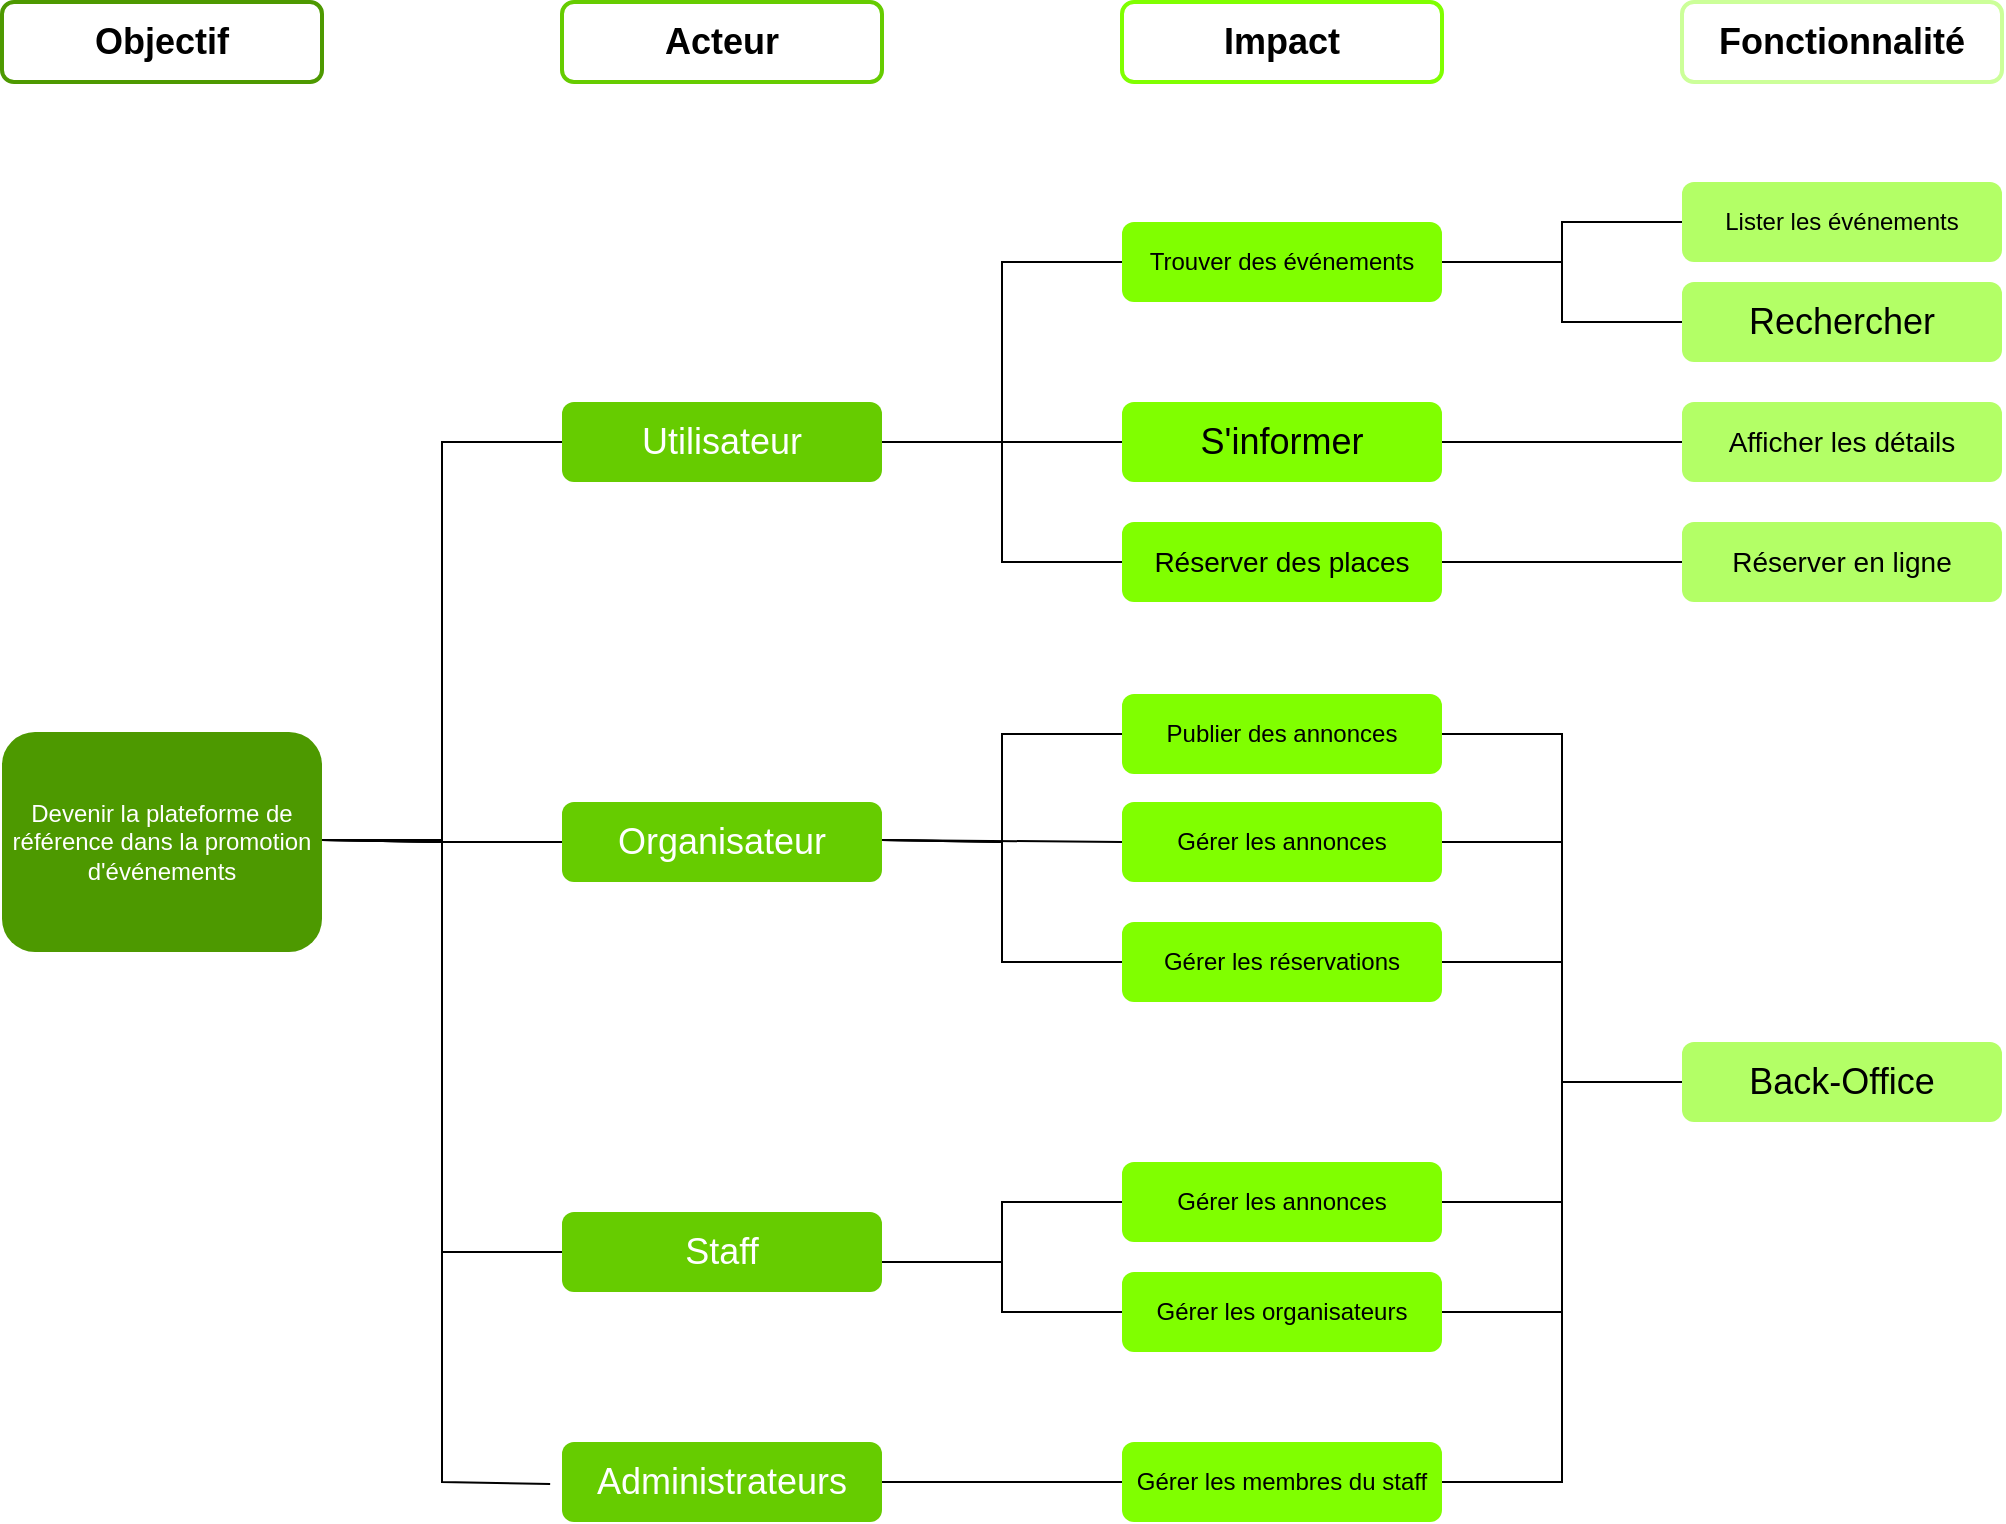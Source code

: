 <mxfile version="22.0.3" type="device">
  <diagram name="Page-1" id="EXwZkO7RL-VwxWukJFrX">
    <mxGraphModel dx="1434" dy="974" grid="1" gridSize="10" guides="1" tooltips="1" connect="1" arrows="1" fold="1" page="1" pageScale="1" pageWidth="1169" pageHeight="827" math="0" shadow="0">
      <root>
        <mxCell id="0" />
        <mxCell id="1" parent="0" />
        <mxCell id="odNg1halhqqwqWIwjPwi-1" value="" style="rounded=1;whiteSpace=wrap;html=1;strokeColor=#4D9900;strokeWidth=2;" vertex="1" parent="1">
          <mxGeometry x="80" y="20" width="160" height="40" as="geometry" />
        </mxCell>
        <mxCell id="odNg1halhqqwqWIwjPwi-2" value="" style="rounded=1;whiteSpace=wrap;html=1;strokeWidth=2;strokeColor=#66CC00;" vertex="1" parent="1">
          <mxGeometry x="360" y="20" width="160" height="40" as="geometry" />
        </mxCell>
        <mxCell id="odNg1halhqqwqWIwjPwi-3" value="" style="rounded=1;whiteSpace=wrap;html=1;strokeColor=#80FF00;strokeWidth=2;" vertex="1" parent="1">
          <mxGeometry x="640" y="20" width="160" height="40" as="geometry" />
        </mxCell>
        <mxCell id="odNg1halhqqwqWIwjPwi-4" value="" style="rounded=1;whiteSpace=wrap;html=1;strokeColor=#CCFF99;strokeWidth=2;" vertex="1" parent="1">
          <mxGeometry x="920" y="20" width="160" height="40" as="geometry" />
        </mxCell>
        <mxCell id="odNg1halhqqwqWIwjPwi-5" value="&lt;font style=&quot;font-size: 18px;&quot;&gt;&lt;b&gt;Objectif&lt;/b&gt;&lt;/font&gt;" style="text;html=1;strokeColor=none;fillColor=none;align=center;verticalAlign=middle;whiteSpace=wrap;rounded=0;" vertex="1" parent="1">
          <mxGeometry x="100" y="25" width="120" height="30" as="geometry" />
        </mxCell>
        <mxCell id="odNg1halhqqwqWIwjPwi-8" value="&lt;span style=&quot;font-size: 18px;&quot;&gt;&lt;b&gt;Acteur&lt;/b&gt;&lt;/span&gt;" style="text;html=1;strokeColor=none;fillColor=none;align=center;verticalAlign=middle;whiteSpace=wrap;rounded=0;" vertex="1" parent="1">
          <mxGeometry x="380" y="25" width="120" height="30" as="geometry" />
        </mxCell>
        <mxCell id="odNg1halhqqwqWIwjPwi-9" value="&lt;span style=&quot;font-size: 18px;&quot;&gt;&lt;b&gt;Impact&lt;/b&gt;&lt;/span&gt;" style="text;html=1;strokeColor=none;fillColor=none;align=center;verticalAlign=middle;whiteSpace=wrap;rounded=0;" vertex="1" parent="1">
          <mxGeometry x="660" y="25" width="120" height="30" as="geometry" />
        </mxCell>
        <mxCell id="odNg1halhqqwqWIwjPwi-10" value="&lt;span style=&quot;font-size: 18px;&quot;&gt;&lt;b&gt;Fonctionnalité&lt;/b&gt;&lt;/span&gt;" style="text;html=1;strokeColor=none;fillColor=none;align=center;verticalAlign=middle;whiteSpace=wrap;rounded=0;" vertex="1" parent="1">
          <mxGeometry x="940" y="25" width="120" height="30" as="geometry" />
        </mxCell>
        <mxCell id="odNg1halhqqwqWIwjPwi-11" value="" style="rounded=1;whiteSpace=wrap;html=1;fillColor=#4D9900;strokeColor=none;" vertex="1" parent="1">
          <mxGeometry x="80" y="385" width="160" height="110" as="geometry" />
        </mxCell>
        <mxCell id="odNg1halhqqwqWIwjPwi-12" value="" style="rounded=1;whiteSpace=wrap;html=1;fillColor=#66CC00;strokeColor=none;" vertex="1" parent="1">
          <mxGeometry x="360" y="220" width="160" height="40" as="geometry" />
        </mxCell>
        <mxCell id="odNg1halhqqwqWIwjPwi-13" value="" style="rounded=1;whiteSpace=wrap;html=1;fillColor=#80FF00;strokeColor=none;" vertex="1" parent="1">
          <mxGeometry x="640" y="130" width="160" height="40" as="geometry" />
        </mxCell>
        <mxCell id="odNg1halhqqwqWIwjPwi-14" value="" style="rounded=1;whiteSpace=wrap;html=1;fillColor=#B3FF66;strokeColor=none;" vertex="1" parent="1">
          <mxGeometry x="920" y="110" width="160" height="40" as="geometry" />
        </mxCell>
        <mxCell id="odNg1halhqqwqWIwjPwi-15" value="&lt;font color=&quot;#ffffff&quot;&gt;Devenir la plateforme de référence dans la promotion d&#39;événements&lt;/font&gt;" style="text;html=1;strokeColor=none;fillColor=none;align=center;verticalAlign=middle;whiteSpace=wrap;rounded=0;" vertex="1" parent="1">
          <mxGeometry x="80" y="385" width="160" height="110" as="geometry" />
        </mxCell>
        <mxCell id="odNg1halhqqwqWIwjPwi-16" value="" style="rounded=1;whiteSpace=wrap;html=1;fillColor=#66CC00;strokeColor=none;" vertex="1" parent="1">
          <mxGeometry x="360" y="420" width="160" height="40" as="geometry" />
        </mxCell>
        <mxCell id="odNg1halhqqwqWIwjPwi-17" value="" style="rounded=1;whiteSpace=wrap;html=1;fillColor=#66CC00;strokeColor=none;" vertex="1" parent="1">
          <mxGeometry x="360" y="625" width="160" height="40" as="geometry" />
        </mxCell>
        <mxCell id="odNg1halhqqwqWIwjPwi-18" value="" style="rounded=1;whiteSpace=wrap;html=1;fillColor=#66CC00;strokeColor=none;" vertex="1" parent="1">
          <mxGeometry x="360" y="740" width="160" height="40" as="geometry" />
        </mxCell>
        <mxCell id="odNg1halhqqwqWIwjPwi-19" value="&lt;font color=&quot;#ffffff&quot; style=&quot;font-size: 18px;&quot;&gt;Utilisateur&lt;/font&gt;" style="text;html=1;strokeColor=none;fillColor=none;align=center;verticalAlign=middle;whiteSpace=wrap;rounded=0;" vertex="1" parent="1">
          <mxGeometry x="360" y="225" width="160" height="30" as="geometry" />
        </mxCell>
        <mxCell id="odNg1halhqqwqWIwjPwi-20" value="&lt;font color=&quot;#ffffff&quot;&gt;&lt;span style=&quot;font-size: 18px;&quot;&gt;Organisateur&lt;/span&gt;&lt;/font&gt;" style="text;html=1;strokeColor=none;fillColor=none;align=center;verticalAlign=middle;whiteSpace=wrap;rounded=0;" vertex="1" parent="1">
          <mxGeometry x="360" y="425" width="160" height="30" as="geometry" />
        </mxCell>
        <mxCell id="odNg1halhqqwqWIwjPwi-21" value="&lt;font color=&quot;#ffffff&quot;&gt;&lt;span style=&quot;font-size: 18px;&quot;&gt;Staff&lt;/span&gt;&lt;/font&gt;" style="text;html=1;strokeColor=none;fillColor=none;align=center;verticalAlign=middle;whiteSpace=wrap;rounded=0;" vertex="1" parent="1">
          <mxGeometry x="360" y="630" width="160" height="30" as="geometry" />
        </mxCell>
        <mxCell id="odNg1halhqqwqWIwjPwi-22" value="&lt;font color=&quot;#ffffff&quot;&gt;&lt;span style=&quot;font-size: 18px;&quot;&gt;Administrateurs&lt;/span&gt;&lt;/font&gt;" style="text;html=1;strokeColor=none;fillColor=none;align=center;verticalAlign=middle;whiteSpace=wrap;rounded=0;" vertex="1" parent="1">
          <mxGeometry x="360" y="745" width="160" height="30" as="geometry" />
        </mxCell>
        <mxCell id="odNg1halhqqwqWIwjPwi-23" value="" style="rounded=1;whiteSpace=wrap;html=1;fillColor=#80FF00;strokeColor=none;" vertex="1" parent="1">
          <mxGeometry x="640" y="220" width="160" height="40" as="geometry" />
        </mxCell>
        <mxCell id="odNg1halhqqwqWIwjPwi-24" value="" style="rounded=1;whiteSpace=wrap;html=1;fillColor=#80FF00;strokeColor=none;" vertex="1" parent="1">
          <mxGeometry x="640" y="280" width="160" height="40" as="geometry" />
        </mxCell>
        <mxCell id="odNg1halhqqwqWIwjPwi-25" value="" style="rounded=1;whiteSpace=wrap;html=1;fillColor=#80FF00;strokeColor=none;" vertex="1" parent="1">
          <mxGeometry x="640" y="366" width="160" height="40" as="geometry" />
        </mxCell>
        <mxCell id="odNg1halhqqwqWIwjPwi-26" value="" style="rounded=1;whiteSpace=wrap;html=1;fillColor=#80FF00;strokeColor=none;" vertex="1" parent="1">
          <mxGeometry x="640" y="480" width="160" height="40" as="geometry" />
        </mxCell>
        <mxCell id="odNg1halhqqwqWIwjPwi-27" value="" style="rounded=1;whiteSpace=wrap;html=1;fillColor=#80FF00;strokeColor=none;" vertex="1" parent="1">
          <mxGeometry x="640" y="600" width="160" height="40" as="geometry" />
        </mxCell>
        <mxCell id="odNg1halhqqwqWIwjPwi-28" value="" style="rounded=1;whiteSpace=wrap;html=1;fillColor=#80FF00;strokeColor=none;" vertex="1" parent="1">
          <mxGeometry x="640" y="655" width="160" height="40" as="geometry" />
        </mxCell>
        <mxCell id="odNg1halhqqwqWIwjPwi-29" value="" style="rounded=1;whiteSpace=wrap;html=1;fillColor=#80FF00;strokeColor=none;" vertex="1" parent="1">
          <mxGeometry x="640" y="740" width="160" height="40" as="geometry" />
        </mxCell>
        <mxCell id="odNg1halhqqwqWIwjPwi-30" value="&lt;font style=&quot;font-size: 12px;&quot;&gt;Trouver des événements&lt;/font&gt;" style="text;html=1;strokeColor=none;fillColor=none;align=center;verticalAlign=middle;whiteSpace=wrap;rounded=0;" vertex="1" parent="1">
          <mxGeometry x="640" y="135" width="160" height="30" as="geometry" />
        </mxCell>
        <mxCell id="odNg1halhqqwqWIwjPwi-31" value="&lt;font style=&quot;font-size: 18px;&quot;&gt;S&#39;informer&lt;/font&gt;" style="text;html=1;strokeColor=none;fillColor=none;align=center;verticalAlign=middle;whiteSpace=wrap;rounded=0;" vertex="1" parent="1">
          <mxGeometry x="640" y="225" width="160" height="30" as="geometry" />
        </mxCell>
        <mxCell id="odNg1halhqqwqWIwjPwi-32" value="&lt;font style=&quot;font-size: 14px;&quot;&gt;Réserver des places&lt;/font&gt;" style="text;html=1;strokeColor=none;fillColor=none;align=center;verticalAlign=middle;whiteSpace=wrap;rounded=0;" vertex="1" parent="1">
          <mxGeometry x="640" y="285" width="160" height="30" as="geometry" />
        </mxCell>
        <mxCell id="odNg1halhqqwqWIwjPwi-33" value="Publier des annonces" style="text;html=1;strokeColor=none;fillColor=none;align=center;verticalAlign=middle;whiteSpace=wrap;rounded=0;" vertex="1" parent="1">
          <mxGeometry x="640" y="371" width="160" height="30" as="geometry" />
        </mxCell>
        <mxCell id="odNg1halhqqwqWIwjPwi-34" value="Gérer les réservations" style="text;html=1;strokeColor=none;fillColor=none;align=center;verticalAlign=middle;whiteSpace=wrap;rounded=0;" vertex="1" parent="1">
          <mxGeometry x="640" y="485" width="160" height="30" as="geometry" />
        </mxCell>
        <mxCell id="odNg1halhqqwqWIwjPwi-35" value="" style="rounded=1;whiteSpace=wrap;html=1;fillColor=#80FF00;strokeColor=none;" vertex="1" parent="1">
          <mxGeometry x="640" y="420" width="160" height="40" as="geometry" />
        </mxCell>
        <mxCell id="odNg1halhqqwqWIwjPwi-36" value="Gérer les annonces" style="text;html=1;strokeColor=none;fillColor=none;align=center;verticalAlign=middle;whiteSpace=wrap;rounded=0;" vertex="1" parent="1">
          <mxGeometry x="640" y="425" width="160" height="30" as="geometry" />
        </mxCell>
        <mxCell id="odNg1halhqqwqWIwjPwi-37" value="Gérer les annonces" style="text;html=1;strokeColor=none;fillColor=none;align=center;verticalAlign=middle;whiteSpace=wrap;rounded=0;" vertex="1" parent="1">
          <mxGeometry x="640" y="605" width="160" height="30" as="geometry" />
        </mxCell>
        <mxCell id="odNg1halhqqwqWIwjPwi-38" value="Gérer les organisateurs" style="text;html=1;strokeColor=none;fillColor=none;align=center;verticalAlign=middle;whiteSpace=wrap;rounded=0;" vertex="1" parent="1">
          <mxGeometry x="640" y="660" width="160" height="30" as="geometry" />
        </mxCell>
        <mxCell id="odNg1halhqqwqWIwjPwi-39" value="Gérer les membres du staff" style="text;html=1;strokeColor=none;fillColor=none;align=center;verticalAlign=middle;whiteSpace=wrap;rounded=0;" vertex="1" parent="1">
          <mxGeometry x="640" y="745" width="160" height="30" as="geometry" />
        </mxCell>
        <mxCell id="odNg1halhqqwqWIwjPwi-40" value="" style="rounded=1;whiteSpace=wrap;html=1;fillColor=#B3FF66;strokeColor=none;" vertex="1" parent="1">
          <mxGeometry x="920" y="160" width="160" height="40" as="geometry" />
        </mxCell>
        <mxCell id="odNg1halhqqwqWIwjPwi-41" value="" style="rounded=1;whiteSpace=wrap;html=1;fillColor=#B3FF66;strokeColor=none;" vertex="1" parent="1">
          <mxGeometry x="920" y="220" width="160" height="40" as="geometry" />
        </mxCell>
        <mxCell id="odNg1halhqqwqWIwjPwi-42" value="" style="rounded=1;whiteSpace=wrap;html=1;fillColor=#B3FF66;strokeColor=none;" vertex="1" parent="1">
          <mxGeometry x="920" y="280" width="160" height="40" as="geometry" />
        </mxCell>
        <mxCell id="odNg1halhqqwqWIwjPwi-43" value="" style="rounded=1;whiteSpace=wrap;html=1;fillColor=#B3FF66;strokeColor=none;" vertex="1" parent="1">
          <mxGeometry x="920" y="540" width="160" height="40" as="geometry" />
        </mxCell>
        <mxCell id="odNg1halhqqwqWIwjPwi-44" value="Lister les événements" style="text;html=1;strokeColor=none;fillColor=none;align=center;verticalAlign=middle;whiteSpace=wrap;rounded=0;" vertex="1" parent="1">
          <mxGeometry x="920" y="115" width="160" height="30" as="geometry" />
        </mxCell>
        <mxCell id="odNg1halhqqwqWIwjPwi-45" value="&lt;font style=&quot;font-size: 18px;&quot;&gt;Rechercher&lt;/font&gt;" style="text;html=1;strokeColor=none;fillColor=none;align=center;verticalAlign=middle;whiteSpace=wrap;rounded=0;" vertex="1" parent="1">
          <mxGeometry x="920" y="165" width="160" height="30" as="geometry" />
        </mxCell>
        <mxCell id="odNg1halhqqwqWIwjPwi-46" value="&lt;font style=&quot;font-size: 14px;&quot;&gt;Afficher les détails&lt;/font&gt;" style="text;html=1;strokeColor=none;fillColor=none;align=center;verticalAlign=middle;whiteSpace=wrap;rounded=0;" vertex="1" parent="1">
          <mxGeometry x="920" y="225" width="160" height="30" as="geometry" />
        </mxCell>
        <mxCell id="odNg1halhqqwqWIwjPwi-47" value="&lt;span style=&quot;font-size: 14px;&quot;&gt;Réserver en ligne&lt;/span&gt;" style="text;html=1;strokeColor=none;fillColor=none;align=center;verticalAlign=middle;whiteSpace=wrap;rounded=0;" vertex="1" parent="1">
          <mxGeometry x="920" y="285" width="160" height="30" as="geometry" />
        </mxCell>
        <mxCell id="odNg1halhqqwqWIwjPwi-48" value="&lt;font style=&quot;font-size: 18px;&quot;&gt;Back-Office&lt;/font&gt;" style="text;html=1;strokeColor=none;fillColor=none;align=center;verticalAlign=middle;whiteSpace=wrap;rounded=0;" vertex="1" parent="1">
          <mxGeometry x="920" y="545" width="160" height="30" as="geometry" />
        </mxCell>
        <mxCell id="odNg1halhqqwqWIwjPwi-49" value="" style="endArrow=none;html=1;rounded=0;entryX=0;entryY=0.5;entryDx=0;entryDy=0;" edge="1" parent="1" target="odNg1halhqqwqWIwjPwi-19">
          <mxGeometry width="50" height="50" relative="1" as="geometry">
            <mxPoint x="240" y="439" as="sourcePoint" />
            <mxPoint x="340" y="440" as="targetPoint" />
            <Array as="points">
              <mxPoint x="300" y="440" />
              <mxPoint x="300" y="240" />
            </Array>
          </mxGeometry>
        </mxCell>
        <mxCell id="odNg1halhqqwqWIwjPwi-50" value="" style="endArrow=none;html=1;rounded=0;entryX=0;entryY=0.5;entryDx=0;entryDy=0;" edge="1" parent="1" target="odNg1halhqqwqWIwjPwi-20">
          <mxGeometry width="50" height="50" relative="1" as="geometry">
            <mxPoint x="240" y="439" as="sourcePoint" />
            <mxPoint x="290" y="389" as="targetPoint" />
            <Array as="points">
              <mxPoint x="300" y="440" />
            </Array>
          </mxGeometry>
        </mxCell>
        <mxCell id="odNg1halhqqwqWIwjPwi-51" value="" style="endArrow=none;html=1;rounded=0;entryX=0;entryY=0.5;entryDx=0;entryDy=0;" edge="1" parent="1" target="odNg1halhqqwqWIwjPwi-21">
          <mxGeometry width="50" height="50" relative="1" as="geometry">
            <mxPoint x="240" y="439" as="sourcePoint" />
            <mxPoint x="290" y="389" as="targetPoint" />
            <Array as="points">
              <mxPoint x="300" y="440" />
              <mxPoint x="300" y="645" />
            </Array>
          </mxGeometry>
        </mxCell>
        <mxCell id="odNg1halhqqwqWIwjPwi-52" value="" style="endArrow=none;html=1;rounded=0;entryX=-0.037;entryY=0.533;entryDx=0;entryDy=0;entryPerimeter=0;" edge="1" parent="1" target="odNg1halhqqwqWIwjPwi-22">
          <mxGeometry width="50" height="50" relative="1" as="geometry">
            <mxPoint x="240" y="439" as="sourcePoint" />
            <mxPoint x="290" y="389" as="targetPoint" />
            <Array as="points">
              <mxPoint x="300" y="439" />
              <mxPoint x="300" y="760" />
            </Array>
          </mxGeometry>
        </mxCell>
        <mxCell id="odNg1halhqqwqWIwjPwi-53" value="" style="endArrow=none;html=1;rounded=0;entryX=0;entryY=0.5;entryDx=0;entryDy=0;" edge="1" parent="1" target="odNg1halhqqwqWIwjPwi-30">
          <mxGeometry width="50" height="50" relative="1" as="geometry">
            <mxPoint x="520" y="240" as="sourcePoint" />
            <mxPoint x="570" y="190" as="targetPoint" />
            <Array as="points">
              <mxPoint x="580" y="240" />
              <mxPoint x="580" y="150" />
            </Array>
          </mxGeometry>
        </mxCell>
        <mxCell id="odNg1halhqqwqWIwjPwi-54" value="" style="endArrow=none;html=1;rounded=0;entryX=0;entryY=0.5;entryDx=0;entryDy=0;" edge="1" parent="1" target="odNg1halhqqwqWIwjPwi-31">
          <mxGeometry width="50" height="50" relative="1" as="geometry">
            <mxPoint x="520" y="240" as="sourcePoint" />
            <mxPoint x="570" y="190" as="targetPoint" />
          </mxGeometry>
        </mxCell>
        <mxCell id="odNg1halhqqwqWIwjPwi-55" value="" style="endArrow=none;html=1;rounded=0;entryX=0;entryY=0.5;entryDx=0;entryDy=0;" edge="1" parent="1" target="odNg1halhqqwqWIwjPwi-32">
          <mxGeometry width="50" height="50" relative="1" as="geometry">
            <mxPoint x="520" y="240" as="sourcePoint" />
            <mxPoint x="570" y="190" as="targetPoint" />
            <Array as="points">
              <mxPoint x="580" y="240" />
              <mxPoint x="580" y="300" />
            </Array>
          </mxGeometry>
        </mxCell>
        <mxCell id="odNg1halhqqwqWIwjPwi-59" value="" style="endArrow=none;html=1;rounded=0;entryX=0;entryY=0.5;entryDx=0;entryDy=0;" edge="1" parent="1" target="odNg1halhqqwqWIwjPwi-33">
          <mxGeometry width="50" height="50" relative="1" as="geometry">
            <mxPoint x="520" y="439" as="sourcePoint" />
            <mxPoint x="570" y="389" as="targetPoint" />
            <Array as="points">
              <mxPoint x="580" y="440" />
              <mxPoint x="580" y="386" />
            </Array>
          </mxGeometry>
        </mxCell>
        <mxCell id="odNg1halhqqwqWIwjPwi-60" value="" style="endArrow=none;html=1;rounded=0;entryX=0;entryY=0.5;entryDx=0;entryDy=0;" edge="1" parent="1" target="odNg1halhqqwqWIwjPwi-36">
          <mxGeometry width="50" height="50" relative="1" as="geometry">
            <mxPoint x="520" y="439" as="sourcePoint" />
            <mxPoint x="570" y="389" as="targetPoint" />
          </mxGeometry>
        </mxCell>
        <mxCell id="odNg1halhqqwqWIwjPwi-61" value="" style="endArrow=none;html=1;rounded=0;entryX=0;entryY=0.5;entryDx=0;entryDy=0;" edge="1" parent="1" target="odNg1halhqqwqWIwjPwi-34">
          <mxGeometry width="50" height="50" relative="1" as="geometry">
            <mxPoint x="520" y="439" as="sourcePoint" />
            <mxPoint x="570" y="389" as="targetPoint" />
            <Array as="points">
              <mxPoint x="580" y="440" />
              <mxPoint x="580" y="500" />
            </Array>
          </mxGeometry>
        </mxCell>
        <mxCell id="odNg1halhqqwqWIwjPwi-62" value="" style="endArrow=none;html=1;rounded=0;entryX=0;entryY=0.5;entryDx=0;entryDy=0;" edge="1" parent="1" target="odNg1halhqqwqWIwjPwi-37">
          <mxGeometry width="50" height="50" relative="1" as="geometry">
            <mxPoint x="520" y="650" as="sourcePoint" />
            <mxPoint x="570" y="600" as="targetPoint" />
            <Array as="points">
              <mxPoint x="580" y="650" />
              <mxPoint x="580" y="620" />
            </Array>
          </mxGeometry>
        </mxCell>
        <mxCell id="odNg1halhqqwqWIwjPwi-63" value="" style="endArrow=none;html=1;rounded=0;entryX=0;entryY=0.5;entryDx=0;entryDy=0;" edge="1" parent="1" target="odNg1halhqqwqWIwjPwi-38">
          <mxGeometry width="50" height="50" relative="1" as="geometry">
            <mxPoint x="520" y="650" as="sourcePoint" />
            <mxPoint x="570" y="600" as="targetPoint" />
            <Array as="points">
              <mxPoint x="580" y="650" />
              <mxPoint x="580" y="675" />
            </Array>
          </mxGeometry>
        </mxCell>
        <mxCell id="odNg1halhqqwqWIwjPwi-64" value="" style="endArrow=none;html=1;rounded=0;entryX=0;entryY=0.5;entryDx=0;entryDy=0;" edge="1" parent="1" target="odNg1halhqqwqWIwjPwi-39">
          <mxGeometry width="50" height="50" relative="1" as="geometry">
            <mxPoint x="520" y="760" as="sourcePoint" />
            <mxPoint x="570" y="710" as="targetPoint" />
          </mxGeometry>
        </mxCell>
        <mxCell id="odNg1halhqqwqWIwjPwi-65" value="" style="endArrow=none;html=1;rounded=0;entryX=0;entryY=0.5;entryDx=0;entryDy=0;" edge="1" parent="1" target="odNg1halhqqwqWIwjPwi-44">
          <mxGeometry width="50" height="50" relative="1" as="geometry">
            <mxPoint x="800" y="150" as="sourcePoint" />
            <mxPoint x="850" y="100" as="targetPoint" />
            <Array as="points">
              <mxPoint x="860" y="150" />
              <mxPoint x="860" y="130" />
            </Array>
          </mxGeometry>
        </mxCell>
        <mxCell id="odNg1halhqqwqWIwjPwi-66" value="" style="endArrow=none;html=1;rounded=0;entryX=0;entryY=0.5;entryDx=0;entryDy=0;" edge="1" parent="1" target="odNg1halhqqwqWIwjPwi-45">
          <mxGeometry width="50" height="50" relative="1" as="geometry">
            <mxPoint x="800" y="150" as="sourcePoint" />
            <mxPoint x="850" y="100" as="targetPoint" />
            <Array as="points">
              <mxPoint x="860" y="150" />
              <mxPoint x="860" y="180" />
            </Array>
          </mxGeometry>
        </mxCell>
        <mxCell id="odNg1halhqqwqWIwjPwi-67" value="" style="endArrow=none;html=1;rounded=0;entryX=0;entryY=0.5;entryDx=0;entryDy=0;exitX=1;exitY=0.5;exitDx=0;exitDy=0;" edge="1" parent="1" source="odNg1halhqqwqWIwjPwi-31" target="odNg1halhqqwqWIwjPwi-46">
          <mxGeometry width="50" height="50" relative="1" as="geometry">
            <mxPoint x="800" y="245" as="sourcePoint" />
            <mxPoint x="850" y="195" as="targetPoint" />
          </mxGeometry>
        </mxCell>
        <mxCell id="odNg1halhqqwqWIwjPwi-68" value="" style="endArrow=none;html=1;rounded=0;entryX=0;entryY=0.5;entryDx=0;entryDy=0;exitX=1;exitY=0.5;exitDx=0;exitDy=0;" edge="1" parent="1" source="odNg1halhqqwqWIwjPwi-32" target="odNg1halhqqwqWIwjPwi-47">
          <mxGeometry width="50" height="50" relative="1" as="geometry">
            <mxPoint x="800" y="305" as="sourcePoint" />
            <mxPoint x="850" y="255" as="targetPoint" />
          </mxGeometry>
        </mxCell>
        <mxCell id="odNg1halhqqwqWIwjPwi-69" value="" style="endArrow=none;html=1;rounded=0;exitX=1;exitY=0.5;exitDx=0;exitDy=0;" edge="1" parent="1" source="odNg1halhqqwqWIwjPwi-33">
          <mxGeometry width="50" height="50" relative="1" as="geometry">
            <mxPoint x="870" y="610" as="sourcePoint" />
            <mxPoint x="920" y="560" as="targetPoint" />
            <Array as="points">
              <mxPoint x="860" y="386" />
              <mxPoint x="860" y="560" />
            </Array>
          </mxGeometry>
        </mxCell>
        <mxCell id="odNg1halhqqwqWIwjPwi-70" value="" style="endArrow=none;html=1;rounded=0;exitX=1;exitY=0.5;exitDx=0;exitDy=0;" edge="1" parent="1" source="odNg1halhqqwqWIwjPwi-36">
          <mxGeometry width="50" height="50" relative="1" as="geometry">
            <mxPoint x="870" y="610" as="sourcePoint" />
            <mxPoint x="920" y="560" as="targetPoint" />
            <Array as="points">
              <mxPoint x="860" y="440" />
              <mxPoint x="860" y="560" />
            </Array>
          </mxGeometry>
        </mxCell>
        <mxCell id="odNg1halhqqwqWIwjPwi-71" value="" style="endArrow=none;html=1;rounded=0;exitX=1;exitY=0.5;exitDx=0;exitDy=0;" edge="1" parent="1" source="odNg1halhqqwqWIwjPwi-34">
          <mxGeometry width="50" height="50" relative="1" as="geometry">
            <mxPoint x="870" y="610" as="sourcePoint" />
            <mxPoint x="920" y="560" as="targetPoint" />
            <Array as="points">
              <mxPoint x="860" y="500" />
              <mxPoint x="860" y="560" />
            </Array>
          </mxGeometry>
        </mxCell>
        <mxCell id="odNg1halhqqwqWIwjPwi-72" value="" style="endArrow=none;html=1;rounded=0;exitX=1;exitY=0.5;exitDx=0;exitDy=0;" edge="1" parent="1" source="odNg1halhqqwqWIwjPwi-37">
          <mxGeometry width="50" height="50" relative="1" as="geometry">
            <mxPoint x="870" y="610" as="sourcePoint" />
            <mxPoint x="920" y="560" as="targetPoint" />
            <Array as="points">
              <mxPoint x="860" y="620" />
              <mxPoint x="860" y="560" />
            </Array>
          </mxGeometry>
        </mxCell>
        <mxCell id="odNg1halhqqwqWIwjPwi-73" value="" style="endArrow=none;html=1;rounded=0;exitX=1;exitY=0.5;exitDx=0;exitDy=0;" edge="1" parent="1" source="odNg1halhqqwqWIwjPwi-38">
          <mxGeometry width="50" height="50" relative="1" as="geometry">
            <mxPoint x="870" y="610" as="sourcePoint" />
            <mxPoint x="920" y="560" as="targetPoint" />
            <Array as="points">
              <mxPoint x="860" y="675" />
              <mxPoint x="860" y="560" />
            </Array>
          </mxGeometry>
        </mxCell>
        <mxCell id="odNg1halhqqwqWIwjPwi-74" value="" style="endArrow=none;html=1;rounded=0;exitX=1;exitY=0.5;exitDx=0;exitDy=0;" edge="1" parent="1" source="odNg1halhqqwqWIwjPwi-39">
          <mxGeometry width="50" height="50" relative="1" as="geometry">
            <mxPoint x="870" y="610" as="sourcePoint" />
            <mxPoint x="920" y="560" as="targetPoint" />
            <Array as="points">
              <mxPoint x="860" y="760" />
              <mxPoint x="860" y="560" />
            </Array>
          </mxGeometry>
        </mxCell>
      </root>
    </mxGraphModel>
  </diagram>
</mxfile>
